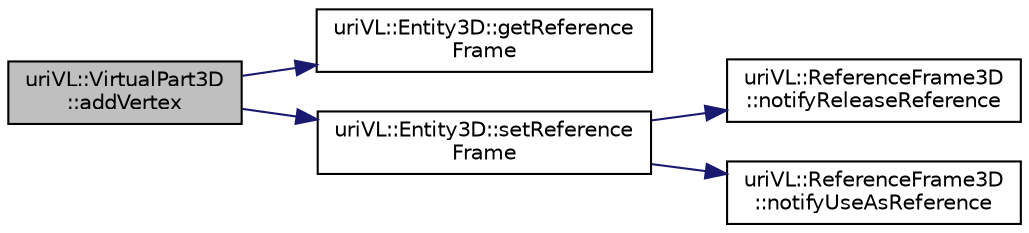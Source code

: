 digraph "uriVL::VirtualPart3D::addVertex"
{
  edge [fontname="Helvetica",fontsize="10",labelfontname="Helvetica",labelfontsize="10"];
  node [fontname="Helvetica",fontsize="10",shape=record];
  rankdir="LR";
  Node1 [label="uriVL::VirtualPart3D\l::addVertex",height=0.2,width=0.4,color="black", fillcolor="grey75", style="filled", fontcolor="black"];
  Node1 -> Node2 [color="midnightblue",fontsize="10",style="solid",fontname="Helvetica"];
  Node2 [label="uriVL::Entity3D::getReference\lFrame",height=0.2,width=0.4,color="black", fillcolor="white", style="filled",URL="$classuriVL_1_1Entity3D.html#a053c44b3053091f27490756315cb96a0",tooltip="Returns the reference frame relative to which the 3D entity is defined. "];
  Node1 -> Node3 [color="midnightblue",fontsize="10",style="solid",fontname="Helvetica"];
  Node3 [label="uriVL::Entity3D::setReference\lFrame",height=0.2,width=0.4,color="black", fillcolor="white", style="filled",URL="$classuriVL_1_1Entity3D.html#ada68d0b467c331281f5db0ef70f914ce",tooltip="Sets the reference frame relative to which the 3D entity is defined. "];
  Node3 -> Node4 [color="midnightblue",fontsize="10",style="solid",fontname="Helvetica"];
  Node4 [label="uriVL::ReferenceFrame3D\l::notifyReleaseReference",height=0.2,width=0.4,color="black", fillcolor="white", style="filled",URL="$classuriVL_1_1ReferenceFrame3D.html#ae34f9724fa7f9d96db8bb9f6b90fb08e",tooltip="Called by a 3D entity that reports itself to this reference frame to tell it that it does not use it ..."];
  Node3 -> Node5 [color="midnightblue",fontsize="10",style="solid",fontname="Helvetica"];
  Node5 [label="uriVL::ReferenceFrame3D\l::notifyUseAsReference",height=0.2,width=0.4,color="black", fillcolor="white", style="filled",URL="$classuriVL_1_1ReferenceFrame3D.html#a3a3db9c75833c3f17a8982cadab7f0d6",tooltip="Called by a 3D entity that reports itself to this reference frame to tell it that it uses it as a ref..."];
}

